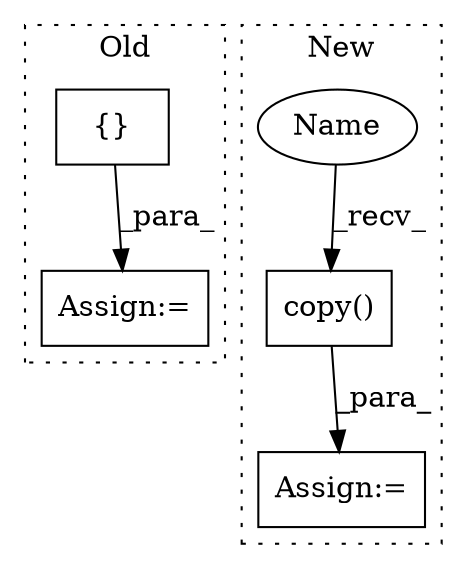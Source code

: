 digraph G {
subgraph cluster0 {
1 [label="{}" a="95" s="33373,33648" l="10,7" shape="box"];
4 [label="Assign:=" a="68" s="33370" l="3" shape="box"];
label = "Old";
style="dotted";
}
subgraph cluster1 {
2 [label="copy()" a="75" s="32744" l="19" shape="box"];
3 [label="Assign:=" a="68" s="32741" l="3" shape="box"];
5 [label="Name" a="87" s="32744" l="3" shape="ellipse"];
label = "New";
style="dotted";
}
1 -> 4 [label="_para_"];
2 -> 3 [label="_para_"];
5 -> 2 [label="_recv_"];
}